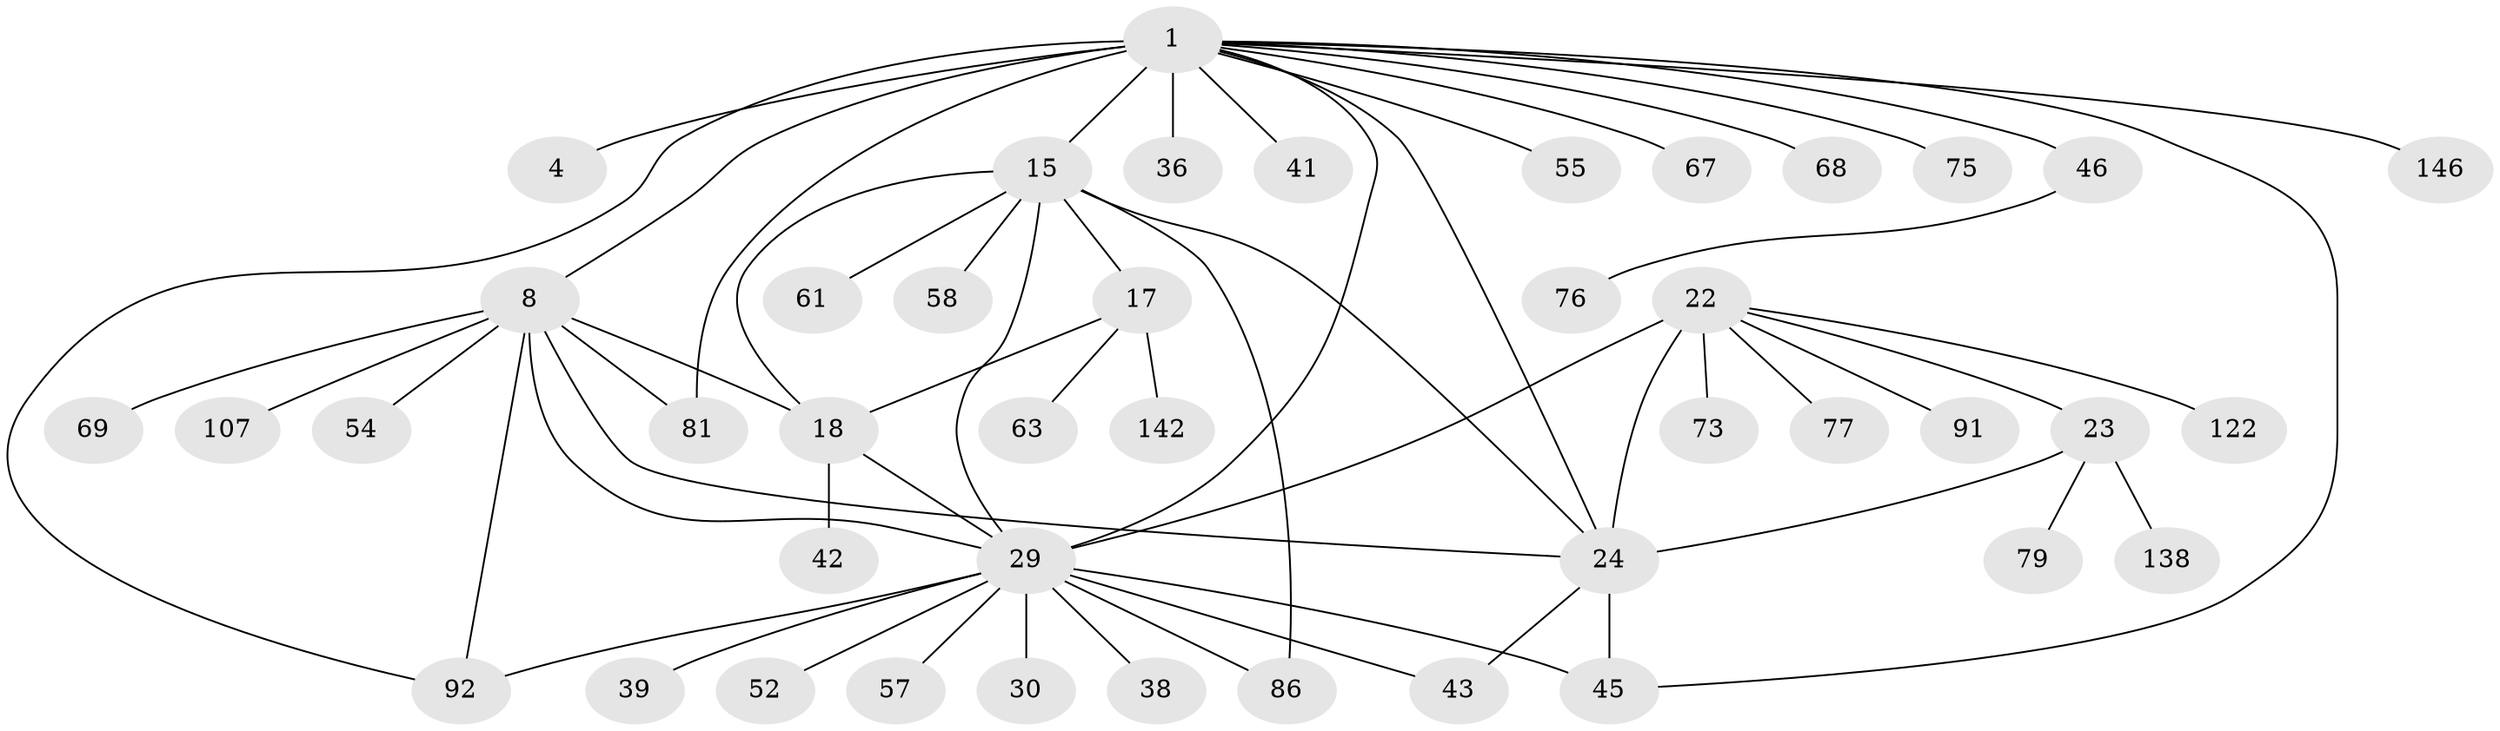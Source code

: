 // original degree distribution, {9: 0.0410958904109589, 10: 0.04794520547945205, 8: 0.04794520547945205, 7: 0.0273972602739726, 6: 0.02054794520547945, 12: 0.0136986301369863, 11: 0.02054794520547945, 16: 0.00684931506849315, 13: 0.0136986301369863, 1: 0.5616438356164384, 2: 0.15753424657534246, 3: 0.03424657534246575, 4: 0.00684931506849315}
// Generated by graph-tools (version 1.1) at 2025/19/03/04/25 18:19:56]
// undirected, 43 vertices, 58 edges
graph export_dot {
graph [start="1"]
  node [color=gray90,style=filled];
  1 [super="+2+56+3+6+83"];
  4 [super="+60+84"];
  8 [super="+12+10+130+13+44+66+9+50+11"];
  15 [super="+95+53+48+16"];
  17 [super="+21+125"];
  18 [super="+120+74+80"];
  22 [super="+28+26+119+25"];
  23;
  24 [super="+27+89+139+140+49+59"];
  29 [super="+70+87+97+136+37+31"];
  30 [super="+104"];
  36;
  38;
  39;
  41;
  42 [super="+101"];
  43 [super="+47"];
  45 [super="+141+99"];
  46;
  52;
  54;
  55 [super="+112"];
  57;
  58;
  61;
  63;
  67;
  68;
  69;
  73;
  75 [super="+102"];
  76 [super="+114"];
  77;
  79;
  81;
  86;
  91;
  92 [super="+143"];
  107;
  122;
  138;
  142;
  146;
  1 -- 4 [weight=6];
  1 -- 36;
  1 -- 81;
  1 -- 92;
  1 -- 41;
  1 -- 75;
  1 -- 45;
  1 -- 46;
  1 -- 146;
  1 -- 67;
  1 -- 68;
  1 -- 55;
  1 -- 24;
  1 -- 29;
  1 -- 15;
  1 -- 8;
  8 -- 107;
  8 -- 54;
  8 -- 18;
  8 -- 24;
  8 -- 81;
  8 -- 92;
  8 -- 29;
  8 -- 69;
  15 -- 17 [weight=9];
  15 -- 18 [weight=4];
  15 -- 61;
  15 -- 86;
  15 -- 24;
  15 -- 58;
  15 -- 29;
  17 -- 18 [weight=2];
  17 -- 63;
  17 -- 142;
  18 -- 42;
  18 -- 29;
  22 -- 23 [weight=4];
  22 -- 24 [weight=8];
  22 -- 122;
  22 -- 73;
  22 -- 91;
  22 -- 77;
  22 -- 29 [weight=2];
  23 -- 24 [weight=2];
  23 -- 79;
  23 -- 138;
  24 -- 43;
  24 -- 45;
  29 -- 30 [weight=6];
  29 -- 43;
  29 -- 38;
  29 -- 39;
  29 -- 45;
  29 -- 52;
  29 -- 86;
  29 -- 57;
  29 -- 92;
  46 -- 76;
}
